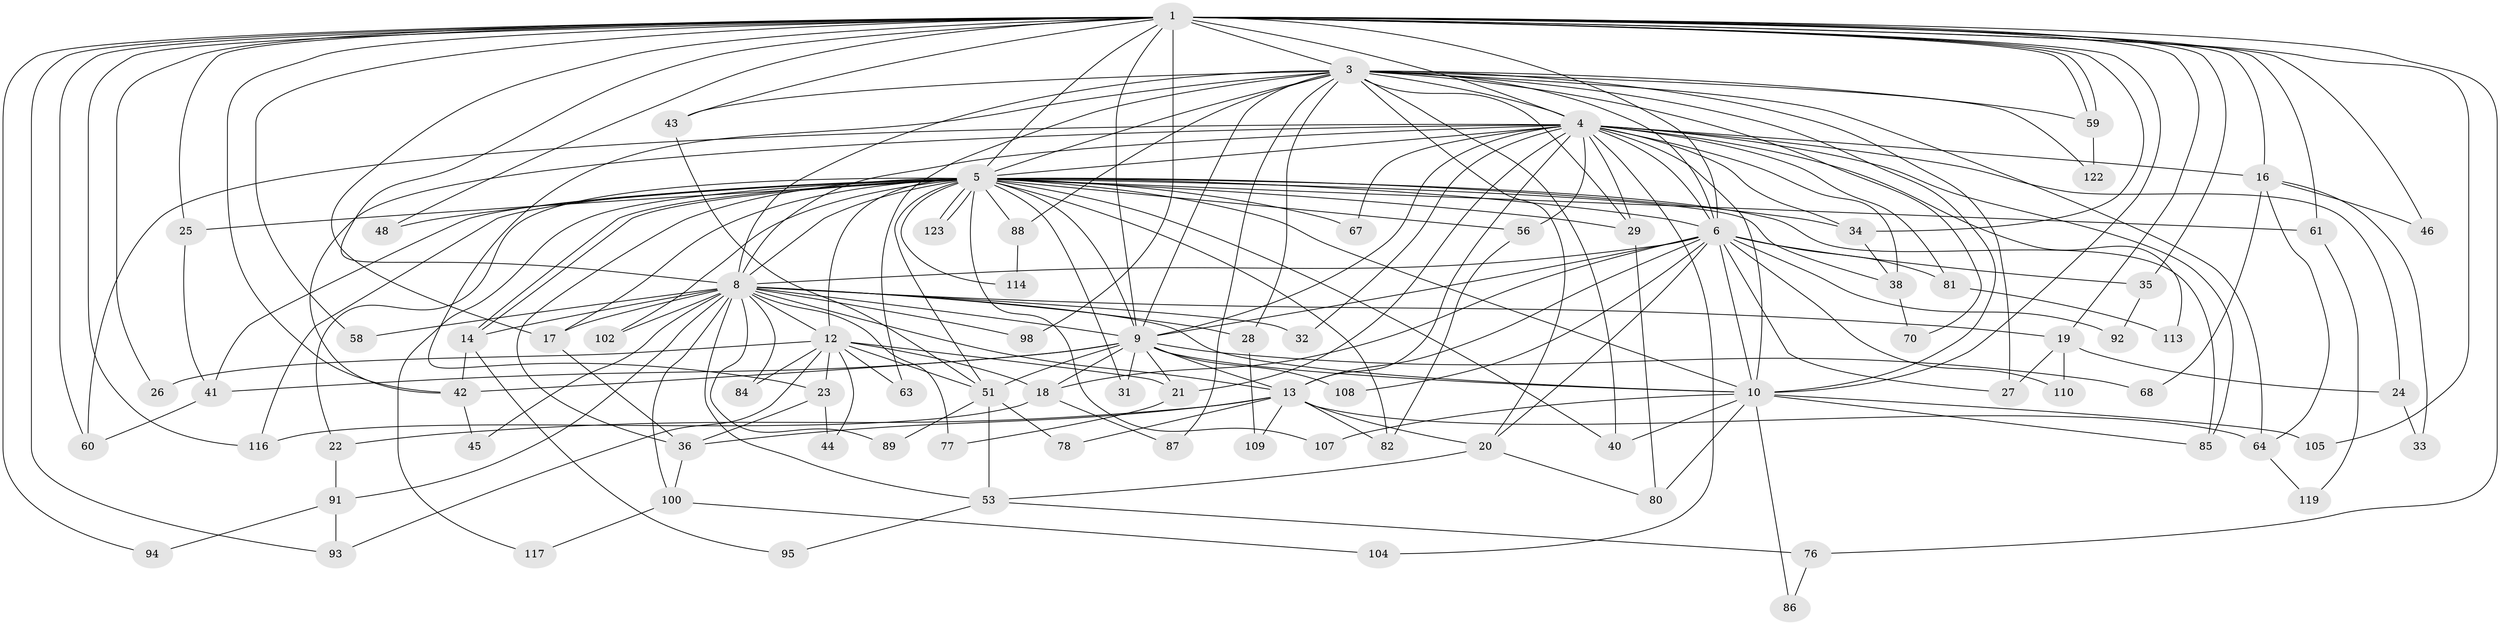 // original degree distribution, {21: 0.016129032258064516, 22: 0.008064516129032258, 25: 0.008064516129032258, 26: 0.016129032258064516, 19: 0.008064516129032258, 27: 0.008064516129032258, 18: 0.008064516129032258, 16: 0.008064516129032258, 3: 0.22580645161290322, 9: 0.008064516129032258, 11: 0.008064516129032258, 4: 0.13709677419354838, 5: 0.016129032258064516, 7: 0.008064516129032258, 6: 0.016129032258064516, 2: 0.5}
// Generated by graph-tools (version 1.1) at 2025/41/03/06/25 10:41:34]
// undirected, 85 vertices, 210 edges
graph export_dot {
graph [start="1"]
  node [color=gray90,style=filled];
  1 [super="+2"];
  3 [super="+37"];
  4 [super="+55"];
  5 [super="+7"];
  6 [super="+49"];
  8 [super="+99"];
  9 [super="+11"];
  10 [super="+97"];
  12 [super="+15"];
  13 [super="+124"];
  14 [super="+30"];
  16 [super="+112"];
  17 [super="+90"];
  18 [super="+62"];
  19 [super="+57"];
  20 [super="+54"];
  21 [super="+66"];
  22;
  23 [super="+52"];
  24;
  25 [super="+39"];
  26;
  27 [super="+65"];
  28 [super="+71"];
  29 [super="+106"];
  31;
  32;
  33;
  34 [super="+83"];
  35;
  36 [super="+47"];
  38 [super="+96"];
  40 [super="+50"];
  41 [super="+101"];
  42 [super="+115"];
  43 [super="+69"];
  44;
  45;
  46;
  48;
  51 [super="+72"];
  53 [super="+74"];
  56;
  58;
  59 [super="+75"];
  60 [super="+79"];
  61;
  63;
  64 [super="+73"];
  67;
  68;
  70;
  76;
  77;
  78;
  80 [super="+111"];
  81;
  82 [super="+103"];
  84;
  85 [super="+120"];
  86;
  87;
  88;
  89;
  91;
  92;
  93 [super="+121"];
  94;
  95;
  98;
  100;
  102;
  104;
  105;
  107;
  108;
  109;
  110;
  113;
  114;
  116 [super="+118"];
  117;
  119;
  122;
  123;
  1 -- 3 [weight=2];
  1 -- 4 [weight=2];
  1 -- 5 [weight=4];
  1 -- 6 [weight=2];
  1 -- 8 [weight=2];
  1 -- 9 [weight=2];
  1 -- 10 [weight=2];
  1 -- 16 [weight=2];
  1 -- 19 [weight=2];
  1 -- 34;
  1 -- 35;
  1 -- 43;
  1 -- 46;
  1 -- 59;
  1 -- 59;
  1 -- 93;
  1 -- 105;
  1 -- 116;
  1 -- 76;
  1 -- 17;
  1 -- 25 [weight=2];
  1 -- 26;
  1 -- 94;
  1 -- 98;
  1 -- 42;
  1 -- 48;
  1 -- 58;
  1 -- 61;
  1 -- 60;
  3 -- 4 [weight=2];
  3 -- 5 [weight=2];
  3 -- 6;
  3 -- 8;
  3 -- 9 [weight=2];
  3 -- 10 [weight=2];
  3 -- 23;
  3 -- 27;
  3 -- 28;
  3 -- 29;
  3 -- 40;
  3 -- 43;
  3 -- 63;
  3 -- 64;
  3 -- 70;
  3 -- 87;
  3 -- 88;
  3 -- 122;
  3 -- 59;
  3 -- 20;
  4 -- 5 [weight=2];
  4 -- 6;
  4 -- 8;
  4 -- 9;
  4 -- 10;
  4 -- 21;
  4 -- 24;
  4 -- 29;
  4 -- 32;
  4 -- 34;
  4 -- 38;
  4 -- 56;
  4 -- 60;
  4 -- 67;
  4 -- 81;
  4 -- 85;
  4 -- 104;
  4 -- 113;
  4 -- 42;
  4 -- 16;
  4 -- 13;
  5 -- 6 [weight=2];
  5 -- 8 [weight=2];
  5 -- 9 [weight=2];
  5 -- 10 [weight=2];
  5 -- 12 [weight=2];
  5 -- 14;
  5 -- 14;
  5 -- 17;
  5 -- 31;
  5 -- 51;
  5 -- 56;
  5 -- 61;
  5 -- 82;
  5 -- 88;
  5 -- 114;
  5 -- 117;
  5 -- 123;
  5 -- 123;
  5 -- 67;
  5 -- 22;
  5 -- 25;
  5 -- 36;
  5 -- 102;
  5 -- 107;
  5 -- 48;
  5 -- 116;
  5 -- 85;
  5 -- 38;
  5 -- 41;
  5 -- 29;
  5 -- 34;
  5 -- 40;
  6 -- 8;
  6 -- 9;
  6 -- 10 [weight=2];
  6 -- 13;
  6 -- 20;
  6 -- 27;
  6 -- 35;
  6 -- 81;
  6 -- 92;
  6 -- 108;
  6 -- 110;
  6 -- 18;
  8 -- 9;
  8 -- 10;
  8 -- 12;
  8 -- 19;
  8 -- 28 [weight=2];
  8 -- 32;
  8 -- 45;
  8 -- 53;
  8 -- 58;
  8 -- 77;
  8 -- 84;
  8 -- 89;
  8 -- 91;
  8 -- 98;
  8 -- 100;
  8 -- 102;
  8 -- 13;
  8 -- 17;
  8 -- 14;
  9 -- 10;
  9 -- 13;
  9 -- 18;
  9 -- 31;
  9 -- 41;
  9 -- 68;
  9 -- 108;
  9 -- 21;
  9 -- 42;
  9 -- 51;
  10 -- 40;
  10 -- 80;
  10 -- 85;
  10 -- 86;
  10 -- 105;
  10 -- 107;
  12 -- 18;
  12 -- 21;
  12 -- 23;
  12 -- 44;
  12 -- 51;
  12 -- 84;
  12 -- 26;
  12 -- 63;
  12 -- 93;
  13 -- 20;
  13 -- 22;
  13 -- 36;
  13 -- 78;
  13 -- 82;
  13 -- 109;
  13 -- 64;
  14 -- 95;
  14 -- 42;
  16 -- 33;
  16 -- 46;
  16 -- 64;
  16 -- 68;
  17 -- 36;
  18 -- 116;
  18 -- 87;
  19 -- 24;
  19 -- 110;
  19 -- 27;
  20 -- 80;
  20 -- 53;
  21 -- 77;
  22 -- 91;
  23 -- 44;
  23 -- 36;
  24 -- 33;
  25 -- 41;
  28 -- 109;
  29 -- 80;
  34 -- 38;
  35 -- 92;
  36 -- 100;
  38 -- 70;
  41 -- 60;
  42 -- 45;
  43 -- 51;
  51 -- 53;
  51 -- 78;
  51 -- 89;
  53 -- 76;
  53 -- 95;
  56 -- 82;
  59 -- 122;
  61 -- 119;
  64 -- 119;
  76 -- 86;
  81 -- 113;
  88 -- 114;
  91 -- 93;
  91 -- 94;
  100 -- 104;
  100 -- 117;
}
